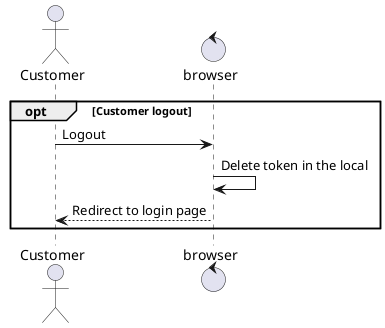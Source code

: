 @startuml customer logout

actor Customer 
control browser

opt Customer logout
    Customer -> browser: Logout
    browser -> browser: Delete token in the local
    Customer <-- browser: Redirect to login page
end

@enduml